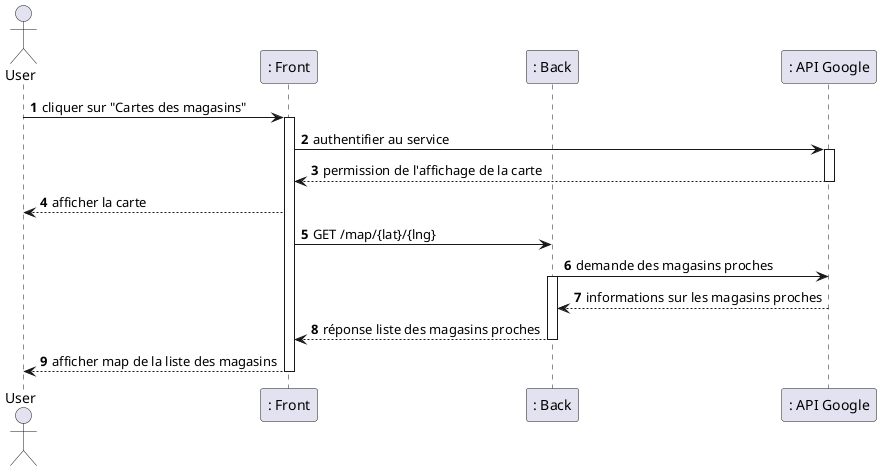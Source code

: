 @startuml mapSystem
autonumber
actor User
participant ": Front" as frontend
participant ": Back" as backend
participant ": API Google" as google

User -> frontend: cliquer sur "Cartes des magasins"
activate frontend
frontend -> google: authentifier au service
activate google
google --> frontend: permission de l'affichage de la carte
deactivate google
frontend --> User: afficher la carte

frontend -> backend: GET /map/{lat}/{lng}
backend -> google: demande des magasins proches
activate backend
google --> backend: informations sur les magasins proches
backend --> frontend: réponse liste des magasins proches
deactivate backend
frontend --> User: afficher map de la liste des magasins
deactivate frontend

@enduml